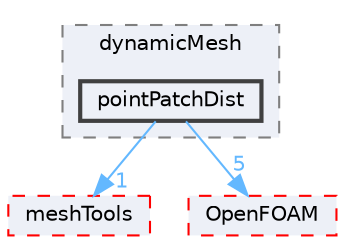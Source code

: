 digraph "src/dynamicMesh/pointPatchDist"
{
 // LATEX_PDF_SIZE
  bgcolor="transparent";
  edge [fontname=Helvetica,fontsize=10,labelfontname=Helvetica,labelfontsize=10];
  node [fontname=Helvetica,fontsize=10,shape=box,height=0.2,width=0.4];
  compound=true
  subgraph clusterdir_63742796c427c97a292c80f7db71da36 {
    graph [ bgcolor="#edf0f7", pencolor="grey50", label="dynamicMesh", fontname=Helvetica,fontsize=10 style="filled,dashed", URL="dir_63742796c427c97a292c80f7db71da36.html",tooltip=""]
  dir_ca762d8f93f85eb331f32938dbdfacbb [label="pointPatchDist", fillcolor="#edf0f7", color="grey25", style="filled,bold", URL="dir_ca762d8f93f85eb331f32938dbdfacbb.html",tooltip=""];
  }
  dir_ae30ad0bef50cf391b24c614251bb9fd [label="meshTools", fillcolor="#edf0f7", color="red", style="filled,dashed", URL="dir_ae30ad0bef50cf391b24c614251bb9fd.html",tooltip=""];
  dir_c5473ff19b20e6ec4dfe5c310b3778a8 [label="OpenFOAM", fillcolor="#edf0f7", color="red", style="filled,dashed", URL="dir_c5473ff19b20e6ec4dfe5c310b3778a8.html",tooltip=""];
  dir_ca762d8f93f85eb331f32938dbdfacbb->dir_ae30ad0bef50cf391b24c614251bb9fd [headlabel="1", labeldistance=1.5 headhref="dir_002952_002382.html" href="dir_002952_002382.html" color="steelblue1" fontcolor="steelblue1"];
  dir_ca762d8f93f85eb331f32938dbdfacbb->dir_c5473ff19b20e6ec4dfe5c310b3778a8 [headlabel="5", labeldistance=1.5 headhref="dir_002952_002695.html" href="dir_002952_002695.html" color="steelblue1" fontcolor="steelblue1"];
}
